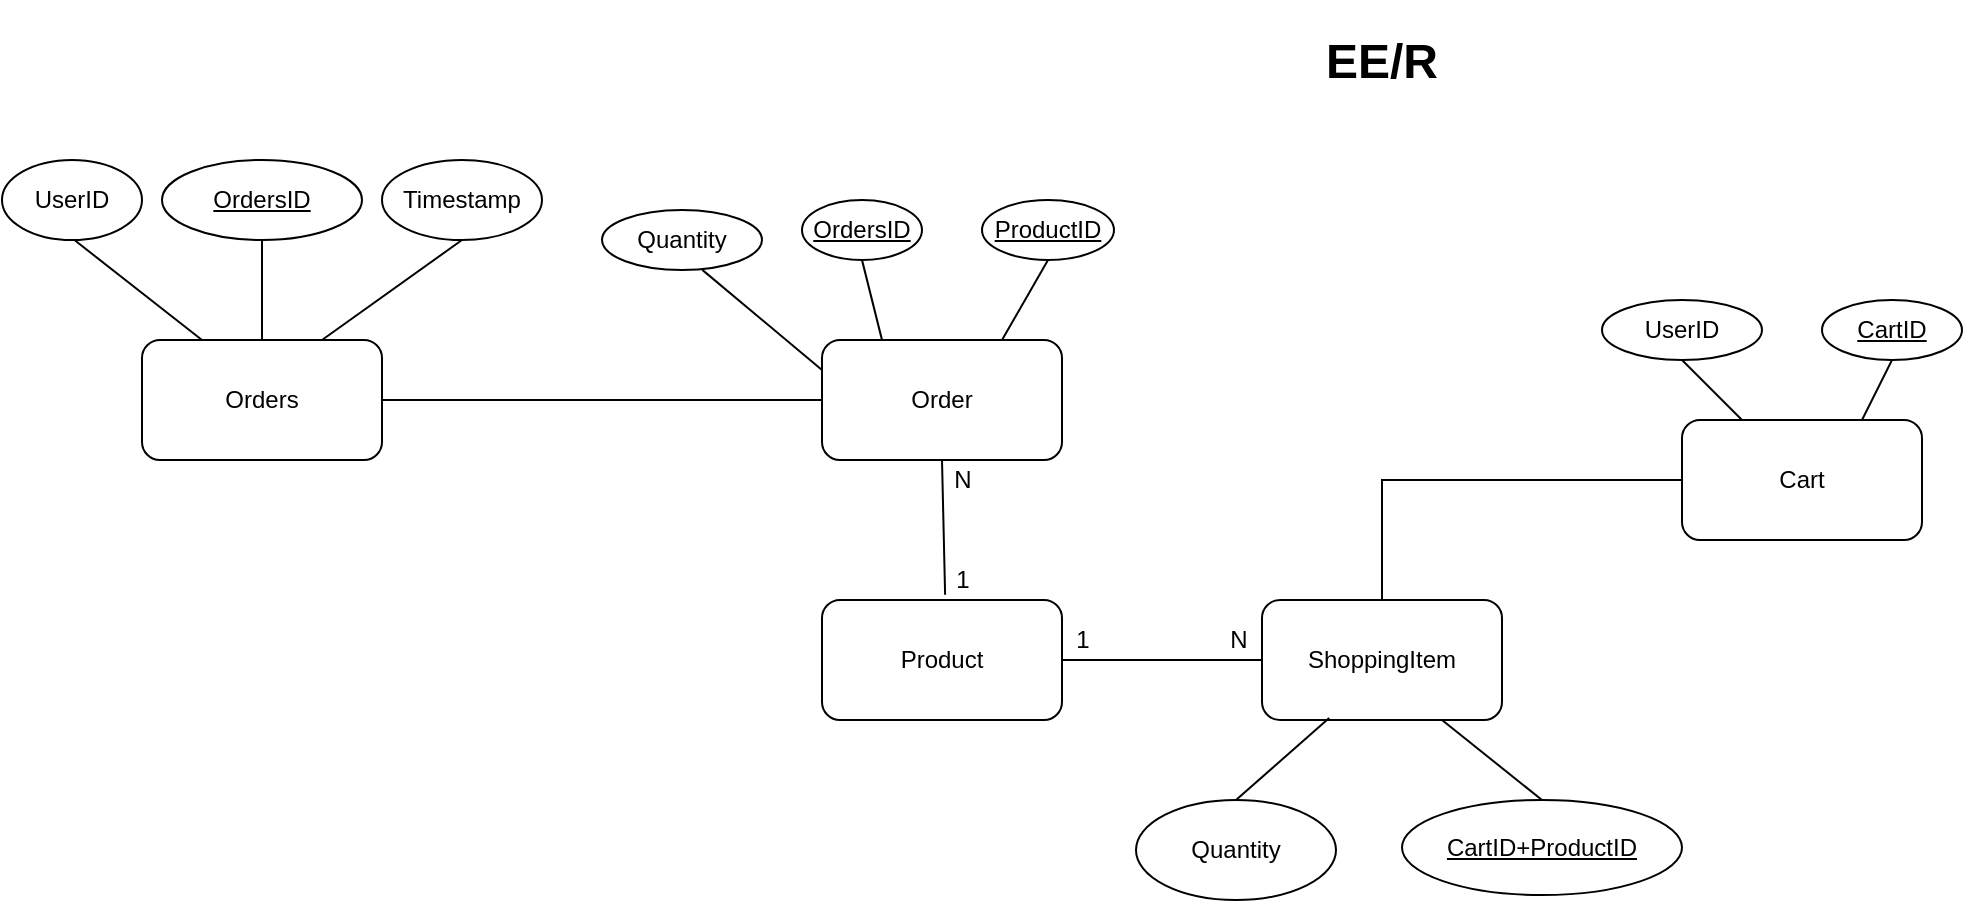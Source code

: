 <mxfile version="20.0.1" type="github"><diagram id="Yyc1BaPu6-AgJOsCHtSQ" name="Page-1"><mxGraphModel dx="1053" dy="1731" grid="1" gridSize="10" guides="1" tooltips="1" connect="1" arrows="1" fold="1" page="1" pageScale="1" pageWidth="827" pageHeight="1169" math="0" shadow="0"><root><mxCell id="0"/><mxCell id="1" parent="0"/><mxCell id="TpgOHQ0plU_uQau97Vfy-21" value="Product" style="rounded=1;whiteSpace=wrap;html=1;" vertex="1" parent="1"><mxGeometry x="570" y="-290" width="120" height="60" as="geometry"/></mxCell><mxCell id="TpgOHQ0plU_uQau97Vfy-22" value="ShoppingItem" style="rounded=1;whiteSpace=wrap;html=1;" vertex="1" parent="1"><mxGeometry x="790" y="-290" width="120" height="60" as="geometry"/></mxCell><mxCell id="TpgOHQ0plU_uQau97Vfy-23" value="" style="endArrow=none;html=1;rounded=0;entryX=0;entryY=0.5;entryDx=0;entryDy=0;exitX=1;exitY=0.5;exitDx=0;exitDy=0;" edge="1" parent="1" source="TpgOHQ0plU_uQau97Vfy-21" target="TpgOHQ0plU_uQau97Vfy-22"><mxGeometry width="50" height="50" relative="1" as="geometry"><mxPoint x="650" y="-140" as="sourcePoint"/><mxPoint x="700" y="-190" as="targetPoint"/></mxGeometry></mxCell><mxCell id="TpgOHQ0plU_uQau97Vfy-24" value="1" style="text;html=1;align=center;verticalAlign=middle;resizable=0;points=[];autosize=1;strokeColor=none;fillColor=none;" vertex="1" parent="1"><mxGeometry x="690" y="-280" width="20" height="20" as="geometry"/></mxCell><mxCell id="TpgOHQ0plU_uQau97Vfy-25" value="N" style="text;html=1;align=center;verticalAlign=middle;resizable=0;points=[];autosize=1;strokeColor=none;fillColor=none;" vertex="1" parent="1"><mxGeometry x="768" y="-280" width="20" height="20" as="geometry"/></mxCell><mxCell id="TpgOHQ0plU_uQau97Vfy-26" value="Quantity" style="ellipse;whiteSpace=wrap;html=1;" vertex="1" parent="1"><mxGeometry x="727" y="-190" width="100" height="50" as="geometry"/></mxCell><mxCell id="TpgOHQ0plU_uQau97Vfy-27" value="" style="endArrow=none;html=1;rounded=0;entryX=0.28;entryY=0.984;entryDx=0;entryDy=0;entryPerimeter=0;exitX=0.5;exitY=0;exitDx=0;exitDy=0;" edge="1" parent="1" source="TpgOHQ0plU_uQau97Vfy-26" target="TpgOHQ0plU_uQau97Vfy-22"><mxGeometry width="50" height="50" relative="1" as="geometry"><mxPoint x="690" y="-180" as="sourcePoint"/><mxPoint x="740" y="-230" as="targetPoint"/></mxGeometry></mxCell><mxCell id="TpgOHQ0plU_uQau97Vfy-28" value="&lt;u&gt;CartID+ProductID&lt;/u&gt;" style="ellipse;whiteSpace=wrap;html=1;" vertex="1" parent="1"><mxGeometry x="860" y="-190" width="140" height="47.5" as="geometry"/></mxCell><mxCell id="TpgOHQ0plU_uQau97Vfy-29" value="" style="endArrow=none;html=1;rounded=0;exitX=0.5;exitY=0;exitDx=0;exitDy=0;entryX=0.75;entryY=1;entryDx=0;entryDy=0;" edge="1" parent="1" source="TpgOHQ0plU_uQau97Vfy-28" target="TpgOHQ0plU_uQau97Vfy-22"><mxGeometry width="50" height="50" relative="1" as="geometry"><mxPoint x="1030" y="-200" as="sourcePoint"/><mxPoint x="1080" y="-250" as="targetPoint"/></mxGeometry></mxCell><mxCell id="TpgOHQ0plU_uQau97Vfy-30" value="Cart" style="rounded=1;whiteSpace=wrap;html=1;" vertex="1" parent="1"><mxGeometry x="1000" y="-380" width="120" height="60" as="geometry"/></mxCell><mxCell id="TpgOHQ0plU_uQau97Vfy-31" value="" style="endArrow=none;html=1;rounded=0;exitX=0.5;exitY=0;exitDx=0;exitDy=0;entryX=0;entryY=0.5;entryDx=0;entryDy=0;" edge="1" parent="1" source="TpgOHQ0plU_uQau97Vfy-22" target="TpgOHQ0plU_uQau97Vfy-30"><mxGeometry width="50" height="50" relative="1" as="geometry"><mxPoint x="1070" y="-300" as="sourcePoint"/><mxPoint x="1120" y="-350" as="targetPoint"/><Array as="points"><mxPoint x="850" y="-350"/></Array></mxGeometry></mxCell><mxCell id="TpgOHQ0plU_uQau97Vfy-32" value="UserID" style="ellipse;whiteSpace=wrap;html=1;" vertex="1" parent="1"><mxGeometry x="960" y="-440" width="80" height="30" as="geometry"/></mxCell><mxCell id="TpgOHQ0plU_uQau97Vfy-33" value="&lt;u&gt;CartID&lt;/u&gt;" style="ellipse;whiteSpace=wrap;html=1;" vertex="1" parent="1"><mxGeometry x="1070" y="-440" width="70" height="30" as="geometry"/></mxCell><mxCell id="TpgOHQ0plU_uQau97Vfy-34" value="" style="endArrow=none;html=1;rounded=0;exitX=0.5;exitY=1;exitDx=0;exitDy=0;entryX=0.25;entryY=0;entryDx=0;entryDy=0;" edge="1" parent="1" source="TpgOHQ0plU_uQau97Vfy-32" target="TpgOHQ0plU_uQau97Vfy-30"><mxGeometry width="50" height="50" relative="1" as="geometry"><mxPoint x="1070" y="-300" as="sourcePoint"/><mxPoint x="1120" y="-350" as="targetPoint"/></mxGeometry></mxCell><mxCell id="TpgOHQ0plU_uQau97Vfy-35" value="" style="endArrow=none;html=1;rounded=0;exitX=0.75;exitY=0;exitDx=0;exitDy=0;entryX=0.5;entryY=1;entryDx=0;entryDy=0;" edge="1" parent="1" source="TpgOHQ0plU_uQau97Vfy-30" target="TpgOHQ0plU_uQau97Vfy-33"><mxGeometry width="50" height="50" relative="1" as="geometry"><mxPoint x="1070" y="-300" as="sourcePoint"/><mxPoint x="1120" y="-350" as="targetPoint"/></mxGeometry></mxCell><mxCell id="TpgOHQ0plU_uQau97Vfy-36" value="Order" style="rounded=1;whiteSpace=wrap;html=1;" vertex="1" parent="1"><mxGeometry x="570" y="-420" width="120" height="60" as="geometry"/></mxCell><mxCell id="TpgOHQ0plU_uQau97Vfy-37" value="&lt;u&gt;ProductID&lt;/u&gt;" style="ellipse;whiteSpace=wrap;html=1;" vertex="1" parent="1"><mxGeometry x="650" y="-490" width="66" height="30" as="geometry"/></mxCell><mxCell id="TpgOHQ0plU_uQau97Vfy-38" value="" style="endArrow=none;html=1;rounded=0;entryX=0.522;entryY=1.007;entryDx=0;entryDy=0;entryPerimeter=0;exitX=0.25;exitY=0;exitDx=0;exitDy=0;" edge="1" parent="1" source="TpgOHQ0plU_uQau97Vfy-49" target="TpgOHQ0plU_uQau97Vfy-43"><mxGeometry width="50" height="50" relative="1" as="geometry"><mxPoint x="600" y="-380" as="sourcePoint"/><mxPoint x="650" y="-430" as="targetPoint"/></mxGeometry></mxCell><mxCell id="TpgOHQ0plU_uQau97Vfy-39" value="" style="endArrow=none;html=1;rounded=0;entryX=0.5;entryY=1;entryDx=0;entryDy=0;exitX=0.513;exitY=-0.043;exitDx=0;exitDy=0;exitPerimeter=0;" edge="1" parent="1" source="TpgOHQ0plU_uQau97Vfy-21" target="TpgOHQ0plU_uQau97Vfy-36"><mxGeometry width="50" height="50" relative="1" as="geometry"><mxPoint x="660" y="-280" as="sourcePoint"/><mxPoint x="710" y="-330" as="targetPoint"/></mxGeometry></mxCell><mxCell id="TpgOHQ0plU_uQau97Vfy-40" value="N" style="text;html=1;align=center;verticalAlign=middle;resizable=0;points=[];autosize=1;strokeColor=none;fillColor=none;" vertex="1" parent="1"><mxGeometry x="630" y="-360" width="20" height="20" as="geometry"/></mxCell><mxCell id="TpgOHQ0plU_uQau97Vfy-42" value="1" style="text;html=1;align=center;verticalAlign=middle;resizable=0;points=[];autosize=1;strokeColor=none;fillColor=none;" vertex="1" parent="1"><mxGeometry x="630" y="-310" width="20" height="20" as="geometry"/></mxCell><mxCell id="TpgOHQ0plU_uQau97Vfy-43" value="UserID" style="ellipse;whiteSpace=wrap;html=1;" vertex="1" parent="1"><mxGeometry x="160" y="-510" width="70" height="40" as="geometry"/></mxCell><mxCell id="TpgOHQ0plU_uQau97Vfy-44" value="&lt;u&gt;OrdersID&lt;/u&gt;" style="ellipse;whiteSpace=wrap;html=1;" vertex="1" parent="1"><mxGeometry x="560" y="-490" width="60" height="30" as="geometry"/></mxCell><mxCell id="TpgOHQ0plU_uQau97Vfy-45" value="" style="endArrow=none;html=1;rounded=0;exitX=0.75;exitY=0;exitDx=0;exitDy=0;entryX=0.5;entryY=1;entryDx=0;entryDy=0;" edge="1" parent="1" source="TpgOHQ0plU_uQau97Vfy-36" target="TpgOHQ0plU_uQau97Vfy-37"><mxGeometry width="50" height="50" relative="1" as="geometry"><mxPoint x="700" y="-410" as="sourcePoint"/><mxPoint x="750" y="-460" as="targetPoint"/></mxGeometry></mxCell><mxCell id="TpgOHQ0plU_uQau97Vfy-46" value="" style="endArrow=none;html=1;rounded=0;exitX=0.25;exitY=0;exitDx=0;exitDy=0;entryX=0.5;entryY=1;entryDx=0;entryDy=0;" edge="1" parent="1" source="TpgOHQ0plU_uQau97Vfy-36" target="TpgOHQ0plU_uQau97Vfy-44"><mxGeometry width="50" height="50" relative="1" as="geometry"><mxPoint x="700" y="-410" as="sourcePoint"/><mxPoint x="750" y="-460" as="targetPoint"/></mxGeometry></mxCell><mxCell id="TpgOHQ0plU_uQau97Vfy-47" value="&lt;h1&gt;EE/R&lt;/h1&gt;" style="text;html=1;strokeColor=none;fillColor=none;align=center;verticalAlign=middle;whiteSpace=wrap;rounded=0;" vertex="1" parent="1"><mxGeometry x="790" y="-580" width="120" height="42" as="geometry"/></mxCell><mxCell id="TpgOHQ0plU_uQau97Vfy-49" value="Orders" style="rounded=1;whiteSpace=wrap;html=1;" vertex="1" parent="1"><mxGeometry x="230" y="-420" width="120" height="60" as="geometry"/></mxCell><mxCell id="TpgOHQ0plU_uQau97Vfy-51" value="Timestamp" style="ellipse;whiteSpace=wrap;html=1;" vertex="1" parent="1"><mxGeometry x="350" y="-510" width="80" height="40" as="geometry"/></mxCell><mxCell id="TpgOHQ0plU_uQau97Vfy-52" value="" style="endArrow=none;html=1;rounded=0;exitX=0.5;exitY=1;exitDx=0;exitDy=0;entryX=0.75;entryY=0;entryDx=0;entryDy=0;" edge="1" parent="1" source="TpgOHQ0plU_uQau97Vfy-51" target="TpgOHQ0plU_uQau97Vfy-49"><mxGeometry width="50" height="50" relative="1" as="geometry"><mxPoint x="660" y="-380" as="sourcePoint"/><mxPoint x="460" y="-370" as="targetPoint"/></mxGeometry></mxCell><mxCell id="TpgOHQ0plU_uQau97Vfy-54" value="Quantity" style="ellipse;whiteSpace=wrap;html=1;" vertex="1" parent="1"><mxGeometry x="460" y="-485" width="80" height="30" as="geometry"/></mxCell><mxCell id="TpgOHQ0plU_uQau97Vfy-55" value="" style="endArrow=none;html=1;rounded=0;exitX=0.627;exitY=0.998;exitDx=0;exitDy=0;exitPerimeter=0;entryX=0;entryY=0.25;entryDx=0;entryDy=0;" edge="1" parent="1" source="TpgOHQ0plU_uQau97Vfy-54" target="TpgOHQ0plU_uQau97Vfy-36"><mxGeometry width="50" height="50" relative="1" as="geometry"><mxPoint x="710" y="-390" as="sourcePoint"/><mxPoint x="760" y="-440" as="targetPoint"/></mxGeometry></mxCell><mxCell id="TpgOHQ0plU_uQau97Vfy-56" value="" style="endArrow=none;html=1;rounded=0;exitX=1;exitY=0.5;exitDx=0;exitDy=0;entryX=0;entryY=0.5;entryDx=0;entryDy=0;" edge="1" parent="1" source="TpgOHQ0plU_uQau97Vfy-49" target="TpgOHQ0plU_uQau97Vfy-36"><mxGeometry width="50" height="50" relative="1" as="geometry"><mxPoint x="580" y="-390" as="sourcePoint"/><mxPoint x="630" y="-440" as="targetPoint"/></mxGeometry></mxCell><mxCell id="TpgOHQ0plU_uQau97Vfy-57" value="&lt;u&gt;OrdersID&lt;/u&gt;" style="ellipse;whiteSpace=wrap;html=1;" vertex="1" parent="1"><mxGeometry x="240" y="-510" width="100" height="40" as="geometry"/></mxCell><mxCell id="TpgOHQ0plU_uQau97Vfy-58" value="" style="endArrow=none;html=1;rounded=0;exitX=0.5;exitY=0;exitDx=0;exitDy=0;entryX=0.5;entryY=1;entryDx=0;entryDy=0;" edge="1" parent="1" source="TpgOHQ0plU_uQau97Vfy-49" target="TpgOHQ0plU_uQau97Vfy-57"><mxGeometry width="50" height="50" relative="1" as="geometry"><mxPoint x="580" y="-360" as="sourcePoint"/><mxPoint x="630" y="-410" as="targetPoint"/></mxGeometry></mxCell></root></mxGraphModel></diagram></mxfile>